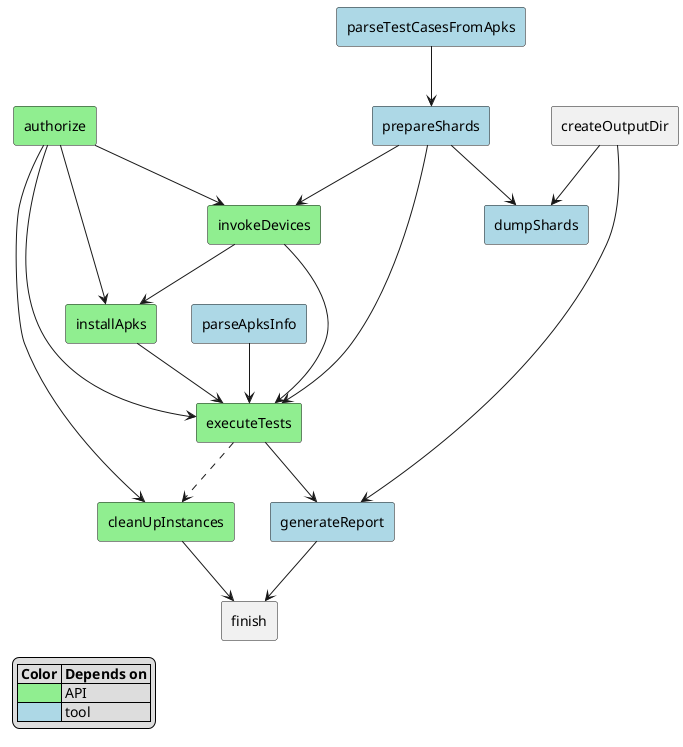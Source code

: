 @startuml
'https://plantuml.com/activity-diagram-beta

skinparam componentStyle rectangle

legend left
  |= Color |= Depends on |
  |<#LightGreen>| API |
  |<#LightBlue>| tool |
end legend

[authorize] #LightGreen
[parseTestCasesFromApks] #LightBlue
[createOutputDir]
[prepareShards] #LightBlue
[dumpShards] #LightBlue
[invokeDevices] #LightGreen
[installApks] #LightGreen
[parseApksInfo] #LightBlue
[executeTests] #LightGreen
[cleanUpInstances] #LightGreen
[generateReport] #LightBlue
[finish]

prepareShards --> invokeDevices

prepareShards --> dumpShards
parseTestCasesFromApks --> prepareShards
authorize --> invokeDevices
authorize --> installApks
authorize --> executeTests
authorize --> cleanUpInstances
invokeDevices --> installApks
invokeDevices --> executeTests
createOutputDir --> dumpShards
createOutputDir --> generateReport
prepareShards --> executeTests
parseApksInfo --> executeTests
installApks --> executeTests
executeTests --> generateReport
executeTests ..> cleanUpInstances
cleanUpInstances --> finish
generateReport --> finish

@enduml
